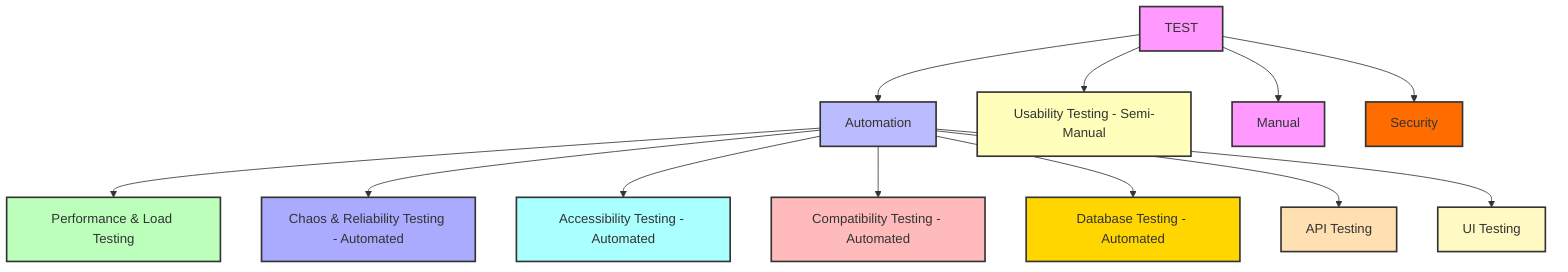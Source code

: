 ---
config:
  layout: dagre
---
flowchart TD
    A["TEST"] --> B["Automation"]
    A --> H["Usability Testing - Semi-Manual"]
    A --> n1["Manual"]
    A --> n4["Security"]

    B --> C["Performance & Load Testing"]
    B --> G["Chaos & Reliability Testing - Automated"]
    B --> E["Accessibility Testing - Automated"]
    B --> D["Compatibility Testing - Automated"]
    B --> F["Database Testing - Automated"]
    B --> n2["API Testing"]
    B --> n3["UI Testing"]

    style A fill:#f9f,stroke:#333,stroke-width:2px
    style B fill:#bbf,stroke:#333,stroke-width:2px
    style H fill:#ffb,stroke:#333,stroke-width:2px,stroke-dasharray: 0
    style n1 fill:#f9f,stroke:#333,stroke-width:2px
    style n4 fill:#FF6D00,stroke:#333,stroke-width:2px
    style C fill:#bfb,stroke:#333,stroke-width:2px
    style G fill:#aaf,stroke:#333,stroke-width:2px
    style E fill:#aff,stroke:#333,stroke-width:2px
    style D fill:#fbb,stroke:#333,stroke-width:2px
    style F fill:#FFD600,stroke:#333,stroke-width:2px
    style n2 fill:#FFE0B2,stroke:#333,stroke-width:2px
    style n3 fill:#FFF9C4,stroke:#333,stroke-width:2px